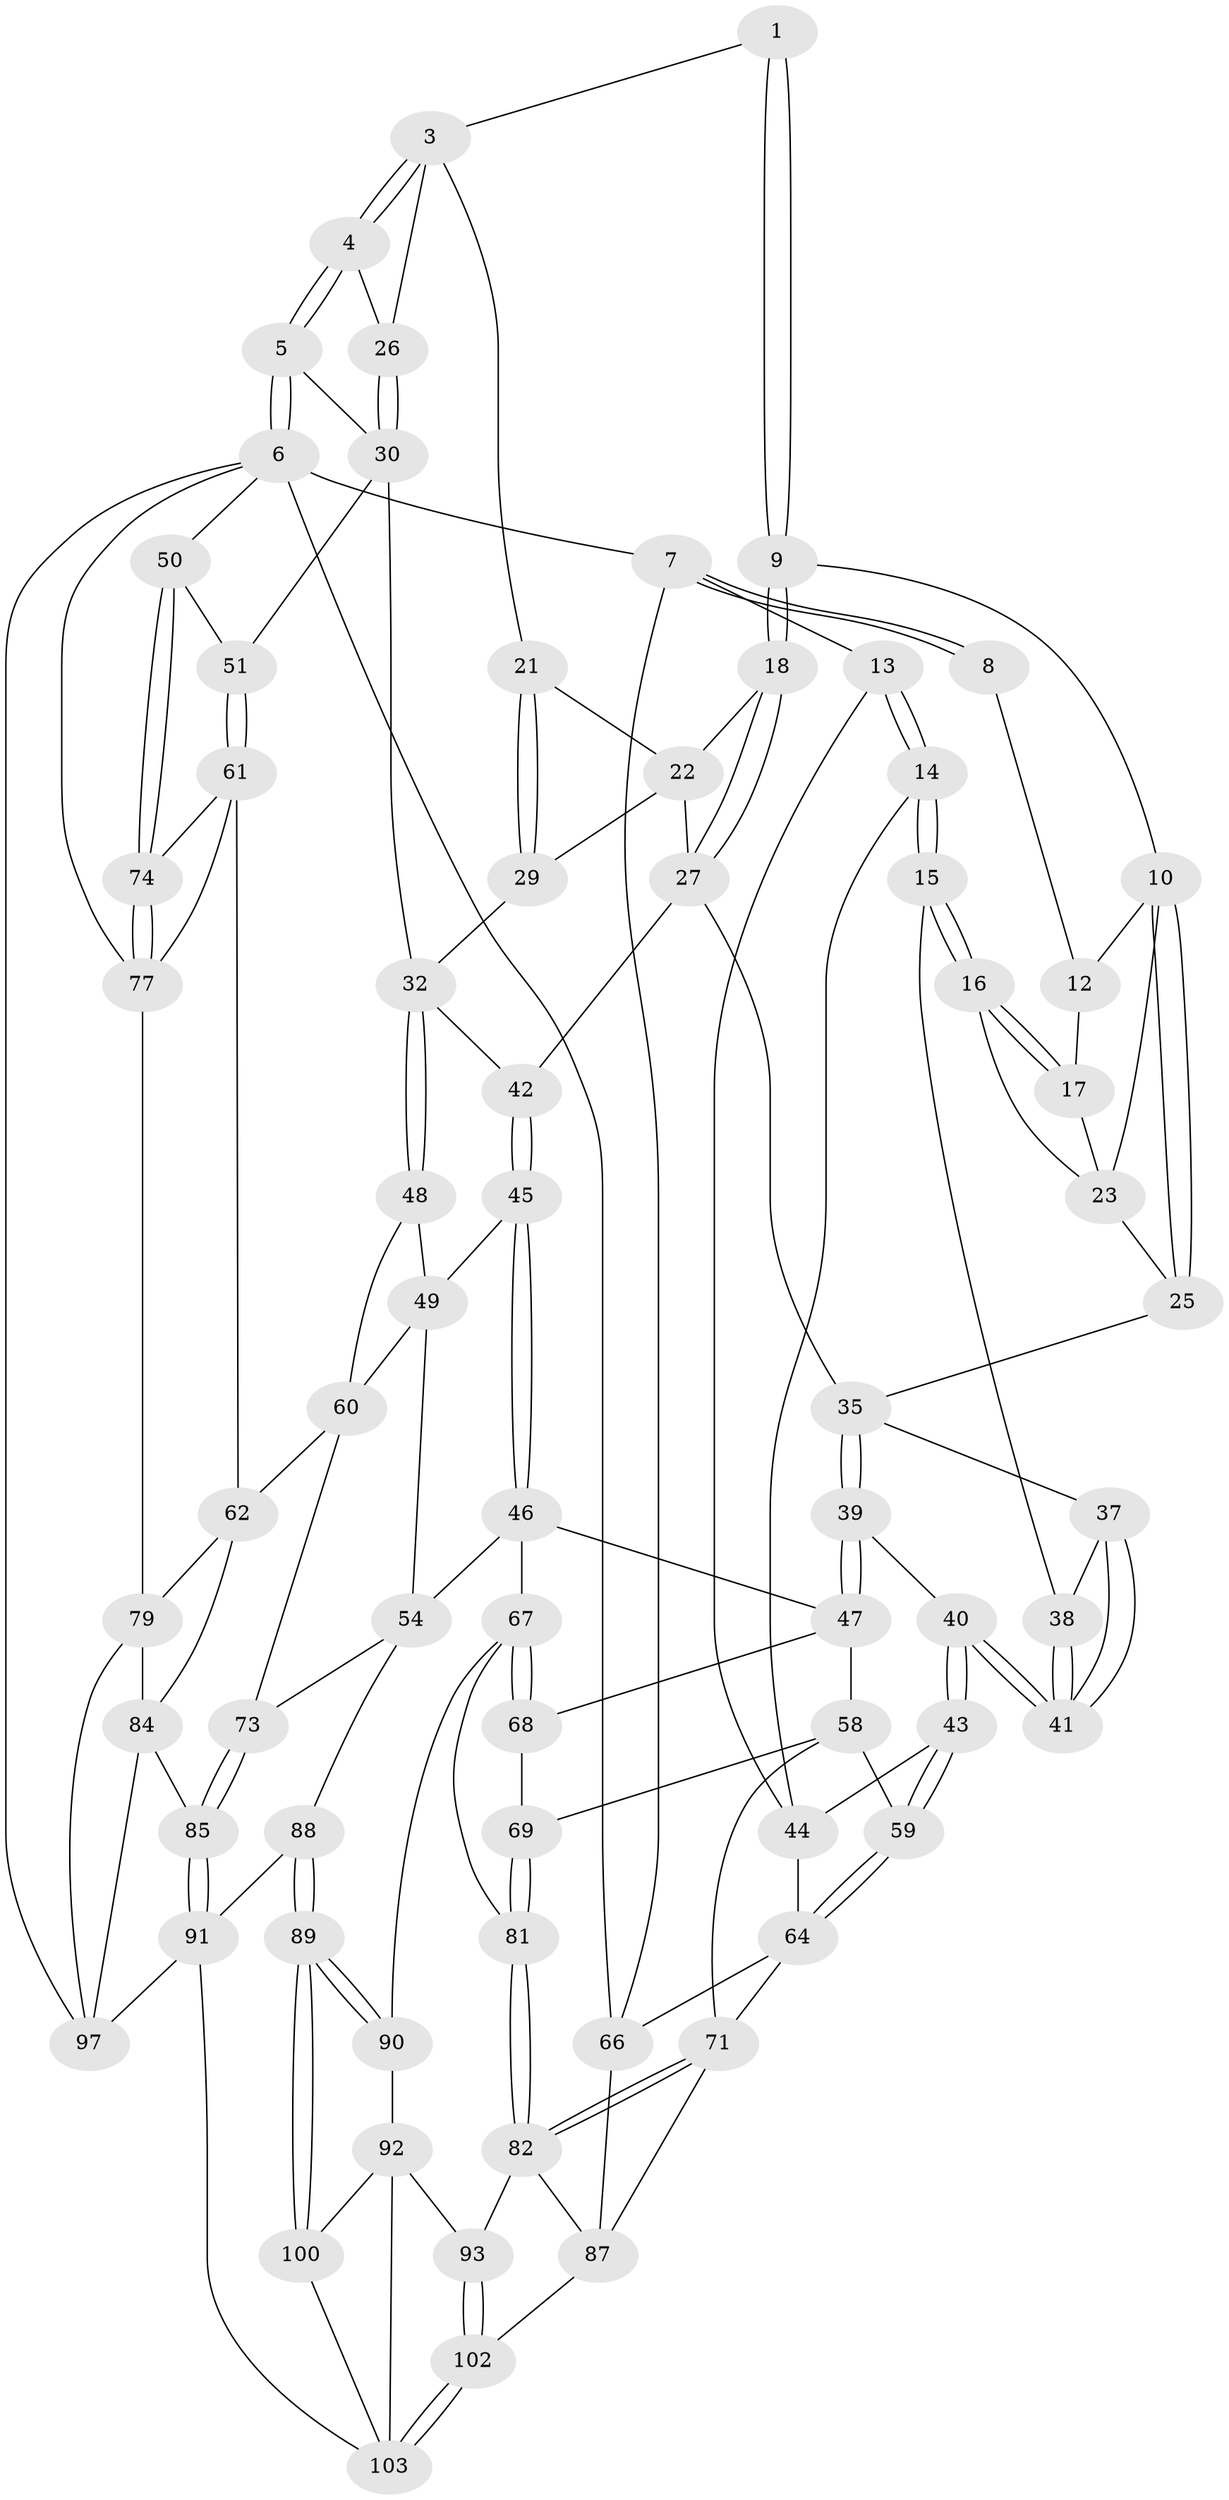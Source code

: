 // original degree distribution, {4: 0.21153846153846154, 5: 0.5769230769230769, 3: 0.019230769230769232, 6: 0.19230769230769232}
// Generated by graph-tools (version 1.1) at 2025/11/02/27/25 16:11:59]
// undirected, 72 vertices, 163 edges
graph export_dot {
graph [start="1"]
  node [color=gray90,style=filled];
  1 [pos="+0.4266375994134039+0",super="+2"];
  3 [pos="+0.7692904663967541+0",super="+20"];
  4 [pos="+1+0"];
  5 [pos="+1+0"];
  6 [pos="+1+0",super="+76"];
  7 [pos="+0+0"];
  8 [pos="+0.31834409735900526+0"];
  9 [pos="+0.4814812022702027+0.086509851320181"];
  10 [pos="+0.3468372780547653+0.0694282200142239",super="+11"];
  12 [pos="+0.31306107047585463+0"];
  13 [pos="+0+0"];
  14 [pos="+0+0.0030345227140056935"];
  15 [pos="+0.12947460226794003+0.12833758486060334"];
  16 [pos="+0.14812366510845806+0.12102702738070754"];
  17 [pos="+0.2516240095273994+0.05367446659804381"];
  18 [pos="+0.49853737781772073+0.11302261445680152",super="+19"];
  21 [pos="+0.6972700799278478+0.11655070335257038"];
  22 [pos="+0.61346523979781+0.0920455040679161",super="+28"];
  23 [pos="+0.28338190810930936+0.07461493077221293",super="+24"];
  25 [pos="+0.3288405820080272+0.15096208883065113"];
  26 [pos="+0.8655176670443083+0.16326827151321713"];
  27 [pos="+0.5030166916167687+0.12506346499962295",super="+34"];
  29 [pos="+0.702170678371851+0.21414842578711937"];
  30 [pos="+0.8718868827630748+0.26010944186160456",super="+31"];
  32 [pos="+0.8519857632493724+0.3125482133672531",super="+33"];
  35 [pos="+0.41930605276932686+0.21374755932168604",super="+36"];
  37 [pos="+0.3054959759402708+0.17351707667606428"];
  38 [pos="+0.1594559803984769+0.15879038295391068"];
  39 [pos="+0.2892806190681685+0.3480602959902717"];
  40 [pos="+0.25056820696286647+0.3483665822919721"];
  41 [pos="+0.2415229245506947+0.309488973030818"];
  42 [pos="+0.536540386401621+0.2850865888163358"];
  43 [pos="+0.2350762598611272+0.36177060024537955"];
  44 [pos="+0.14721742711067623+0.32932396070295916",super="+52"];
  45 [pos="+0.5361771924367024+0.3399475407375937"];
  46 [pos="+0.4310764399764457+0.42395644693767465",super="+56"];
  47 [pos="+0.4072966241987458+0.42198489208765777",super="+57"];
  48 [pos="+0.7527519480111415+0.3802389951893033"];
  49 [pos="+0.570710006532009+0.37113510364211266",super="+53"];
  50 [pos="+1+0.35934582415627536"];
  51 [pos="+0.9059431379150313+0.3301545130271792"];
  54 [pos="+0.6030216984286662+0.6373327733187621",super="+55"];
  58 [pos="+0.18108655271705026+0.4807036166466001",super="+70"];
  59 [pos="+0.18099215225217652+0.48052407203467795"];
  60 [pos="+0.7417824853860846+0.4031671089426204",super="+63"];
  61 [pos="+0.8217850104959427+0.6134604977451067",super="+75"];
  62 [pos="+0.7778791392660069+0.6280311890549382",super="+80"];
  64 [pos="+0+0.4761716902403546",super="+65"];
  66 [pos="+0+1"];
  67 [pos="+0.4753657833632766+0.6526076569871271",super="+83"];
  68 [pos="+0.33787739328453553+0.5321918317879006"];
  69 [pos="+0.2647500837642771+0.6643017132519115"];
  71 [pos="+0.08008463690908435+0.6815832863254906",super="+72"];
  73 [pos="+0.6517397722915236+0.6482921690031549"];
  74 [pos="+1+0.59008514956777"];
  77 [pos="+1+0.7838759351703597",super="+78"];
  79 [pos="+0.9041672380128881+0.8135618556764476",super="+95"];
  81 [pos="+0.2924363727066076+0.7021753893088467"];
  82 [pos="+0.24627952884323923+0.7872827065808662",super="+86"];
  84 [pos="+0.7963601760566557+0.8376735074805345",super="+96"];
  85 [pos="+0.7289301297166189+0.8428661765945881"];
  87 [pos="+0.10800114464482839+0.8892814061903799",super="+94"];
  88 [pos="+0.5694002174597774+0.8025558550601004"];
  89 [pos="+0.4903605381474386+0.9107904348534648"];
  90 [pos="+0.4201911317309859+0.7783356382222836"];
  91 [pos="+0.6858118363860617+0.9091228283971173",super="+99"];
  92 [pos="+0.31992399348266276+0.8943080173719902",super="+101"];
  93 [pos="+0.2861906242273567+0.8879743963982805"];
  97 [pos="+1+1",super="+98"];
  100 [pos="+0.48904373485937286+0.9208036257700589"];
  102 [pos="+0.21988834127519438+1"];
  103 [pos="+0.34682735035674483+1",super="+104"];
  1 -- 9;
  1 -- 9;
  1 -- 3;
  3 -- 4;
  3 -- 4;
  3 -- 26;
  3 -- 21;
  4 -- 5;
  4 -- 5;
  4 -- 26;
  5 -- 6;
  5 -- 6;
  5 -- 30;
  6 -- 7;
  6 -- 50;
  6 -- 97;
  6 -- 66;
  6 -- 77;
  7 -- 8;
  7 -- 8;
  7 -- 13;
  7 -- 66;
  8 -- 12;
  9 -- 10;
  9 -- 18;
  9 -- 18;
  10 -- 25;
  10 -- 25;
  10 -- 12;
  10 -- 23;
  12 -- 17;
  13 -- 14;
  13 -- 14;
  13 -- 44;
  14 -- 15;
  14 -- 15;
  14 -- 44;
  15 -- 16;
  15 -- 16;
  15 -- 38;
  16 -- 17;
  16 -- 17;
  16 -- 23;
  17 -- 23;
  18 -- 27;
  18 -- 27;
  18 -- 22;
  21 -- 22;
  21 -- 29;
  21 -- 29;
  22 -- 27;
  22 -- 29;
  23 -- 25;
  25 -- 35;
  26 -- 30;
  26 -- 30;
  27 -- 35;
  27 -- 42;
  29 -- 32;
  30 -- 32;
  30 -- 51;
  32 -- 48;
  32 -- 48;
  32 -- 42;
  35 -- 39;
  35 -- 39;
  35 -- 37;
  37 -- 38;
  37 -- 41;
  37 -- 41;
  38 -- 41;
  38 -- 41;
  39 -- 40;
  39 -- 47;
  39 -- 47;
  40 -- 41;
  40 -- 41;
  40 -- 43;
  40 -- 43;
  42 -- 45;
  42 -- 45;
  43 -- 44;
  43 -- 59;
  43 -- 59;
  44 -- 64;
  45 -- 46;
  45 -- 46;
  45 -- 49;
  46 -- 47;
  46 -- 54;
  46 -- 67;
  47 -- 58;
  47 -- 68;
  48 -- 49;
  48 -- 60;
  49 -- 60;
  49 -- 54;
  50 -- 51;
  50 -- 74;
  50 -- 74;
  51 -- 61;
  51 -- 61;
  54 -- 73;
  54 -- 88;
  58 -- 59;
  58 -- 69;
  58 -- 71;
  59 -- 64;
  59 -- 64;
  60 -- 73;
  60 -- 62;
  61 -- 62;
  61 -- 74;
  61 -- 77;
  62 -- 84;
  62 -- 79;
  64 -- 66;
  64 -- 71;
  66 -- 87;
  67 -- 68;
  67 -- 68;
  67 -- 81;
  67 -- 90;
  68 -- 69;
  69 -- 81;
  69 -- 81;
  71 -- 82;
  71 -- 82;
  71 -- 87;
  73 -- 85;
  73 -- 85;
  74 -- 77;
  74 -- 77;
  77 -- 79;
  79 -- 97;
  79 -- 84;
  81 -- 82;
  81 -- 82;
  82 -- 93;
  82 -- 87;
  84 -- 85;
  84 -- 97;
  85 -- 91;
  85 -- 91;
  87 -- 102;
  88 -- 89;
  88 -- 89;
  88 -- 91;
  89 -- 90;
  89 -- 90;
  89 -- 100;
  89 -- 100;
  90 -- 92;
  91 -- 97;
  91 -- 103;
  92 -- 93;
  92 -- 100;
  92 -- 103;
  93 -- 102;
  93 -- 102;
  100 -- 103;
  102 -- 103;
  102 -- 103;
}
